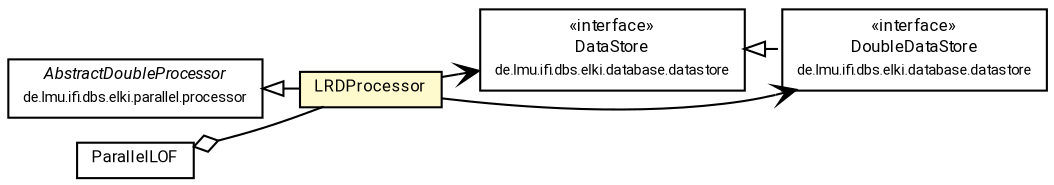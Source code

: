 #!/usr/local/bin/dot
#
# Class diagram 
# Generated by UMLGraph version R5_7_2-60-g0e99a6 (http://www.spinellis.gr/umlgraph/)
#

digraph G {
	graph [fontnames="svg"]
	edge [fontname="Roboto",fontsize=7,labelfontname="Roboto",labelfontsize=7,color="black"];
	node [fontname="Roboto",fontcolor="black",fontsize=8,shape=plaintext,margin=0,width=0,height=0];
	nodesep=0.15;
	ranksep=0.25;
	rankdir=LR;
	// de.lmu.ifi.dbs.elki.database.datastore.DataStore<T>
	c6104298 [label=<<table title="de.lmu.ifi.dbs.elki.database.datastore.DataStore" border="0" cellborder="1" cellspacing="0" cellpadding="2" href="../../../../database/datastore/DataStore.html" target="_parent">
		<tr><td><table border="0" cellspacing="0" cellpadding="1">
		<tr><td align="center" balign="center"> &#171;interface&#187; </td></tr>
		<tr><td align="center" balign="center"> <font face="Roboto">DataStore</font> </td></tr>
		<tr><td align="center" balign="center"> <font face="Roboto" point-size="7.0">de.lmu.ifi.dbs.elki.database.datastore</font> </td></tr>
		</table></td></tr>
		</table>>, URL="../../../../database/datastore/DataStore.html"];
	// de.lmu.ifi.dbs.elki.database.datastore.DoubleDataStore
	c6104299 [label=<<table title="de.lmu.ifi.dbs.elki.database.datastore.DoubleDataStore" border="0" cellborder="1" cellspacing="0" cellpadding="2" href="../../../../database/datastore/DoubleDataStore.html" target="_parent">
		<tr><td><table border="0" cellspacing="0" cellpadding="1">
		<tr><td align="center" balign="center"> &#171;interface&#187; </td></tr>
		<tr><td align="center" balign="center"> <font face="Roboto">DoubleDataStore</font> </td></tr>
		<tr><td align="center" balign="center"> <font face="Roboto" point-size="7.0">de.lmu.ifi.dbs.elki.database.datastore</font> </td></tr>
		</table></td></tr>
		</table>>, URL="../../../../database/datastore/DoubleDataStore.html"];
	// de.lmu.ifi.dbs.elki.parallel.processor.AbstractDoubleProcessor
	c6104869 [label=<<table title="de.lmu.ifi.dbs.elki.parallel.processor.AbstractDoubleProcessor" border="0" cellborder="1" cellspacing="0" cellpadding="2" href="../../../../parallel/processor/AbstractDoubleProcessor.html" target="_parent">
		<tr><td><table border="0" cellspacing="0" cellpadding="1">
		<tr><td align="center" balign="center"> <font face="Roboto"><i>AbstractDoubleProcessor</i></font> </td></tr>
		<tr><td align="center" balign="center"> <font face="Roboto" point-size="7.0">de.lmu.ifi.dbs.elki.parallel.processor</font> </td></tr>
		</table></td></tr>
		</table>>, URL="../../../../parallel/processor/AbstractDoubleProcessor.html"];
	// de.lmu.ifi.dbs.elki.algorithm.outlier.lof.parallel.LRDProcessor
	c6106002 [label=<<table title="de.lmu.ifi.dbs.elki.algorithm.outlier.lof.parallel.LRDProcessor" border="0" cellborder="1" cellspacing="0" cellpadding="2" bgcolor="lemonChiffon" href="LRDProcessor.html" target="_parent">
		<tr><td><table border="0" cellspacing="0" cellpadding="1">
		<tr><td align="center" balign="center"> <font face="Roboto">LRDProcessor</font> </td></tr>
		</table></td></tr>
		</table>>, URL="LRDProcessor.html"];
	// de.lmu.ifi.dbs.elki.algorithm.outlier.lof.parallel.ParallelLOF<O>
	c6106008 [label=<<table title="de.lmu.ifi.dbs.elki.algorithm.outlier.lof.parallel.ParallelLOF" border="0" cellborder="1" cellspacing="0" cellpadding="2" href="ParallelLOF.html" target="_parent">
		<tr><td><table border="0" cellspacing="0" cellpadding="1">
		<tr><td align="center" balign="center"> <font face="Roboto">ParallelLOF</font> </td></tr>
		</table></td></tr>
		</table>>, URL="ParallelLOF.html"];
	// de.lmu.ifi.dbs.elki.database.datastore.DoubleDataStore implements de.lmu.ifi.dbs.elki.database.datastore.DataStore<T>
	c6104298 -> c6104299 [arrowtail=empty,style=dashed,dir=back,weight=9];
	// de.lmu.ifi.dbs.elki.algorithm.outlier.lof.parallel.LRDProcessor extends de.lmu.ifi.dbs.elki.parallel.processor.AbstractDoubleProcessor
	c6104869 -> c6106002 [arrowtail=empty,dir=back,weight=10];
	// de.lmu.ifi.dbs.elki.algorithm.outlier.lof.parallel.ParallelLOF<O> has de.lmu.ifi.dbs.elki.algorithm.outlier.lof.parallel.LRDProcessor
	c6106008 -> c6106002 [arrowhead=none,arrowtail=ediamond,dir=back,weight=4];
	// de.lmu.ifi.dbs.elki.algorithm.outlier.lof.parallel.LRDProcessor navassoc de.lmu.ifi.dbs.elki.database.datastore.DataStore<T>
	c6106002 -> c6104298 [arrowhead=open,weight=1];
	// de.lmu.ifi.dbs.elki.algorithm.outlier.lof.parallel.LRDProcessor navassoc de.lmu.ifi.dbs.elki.database.datastore.DoubleDataStore
	c6106002 -> c6104299 [arrowhead=open,weight=1];
}

